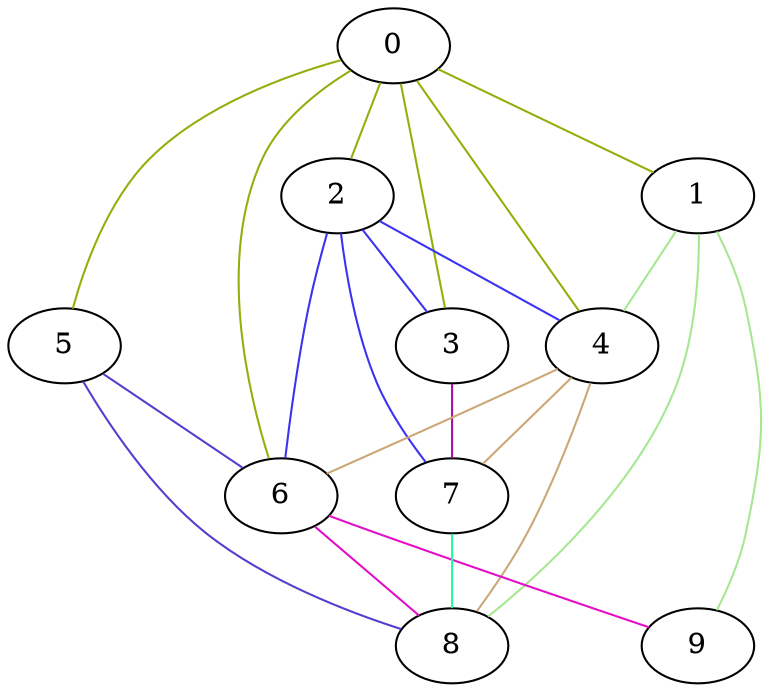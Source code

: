 graph G {
  0 -- 1 [color="#94ae0c"];
  0 -- 2 [color="#94ae0c"];
  0 -- 3 [color="#94ae0c"];
  0 -- 4 [color="#94ae0c"];
  0 -- 5 [color="#94ae0c"];
  0 -- 6 [color="#94ae0c"];
  1 -- 4 [color="#a6e792"];
  1 -- 8 [color="#a6e792"];
  1 -- 9 [color="#a6e792"];
  2 -- 3 [color="#3b32f2"];
  2 -- 4 [color="#3b32f2"];
  2 -- 6 [color="#3b32f2"];
  2 -- 7 [color="#3b32f2"];
  3 -- 7 [color="#a6109b"];
  4 -- 6 [color="#cca776"];
  4 -- 7 [color="#cca776"];
  4 -- 8 [color="#cca776"];
  5 -- 6 [color="#5140cd"];
  5 -- 8 [color="#5140cd"];
  6 -- 8 [color="#e30ec7"];
  6 -- 9 [color="#e30ec7"];
  7 -- 8 [color="#1ffb9c"];
}
